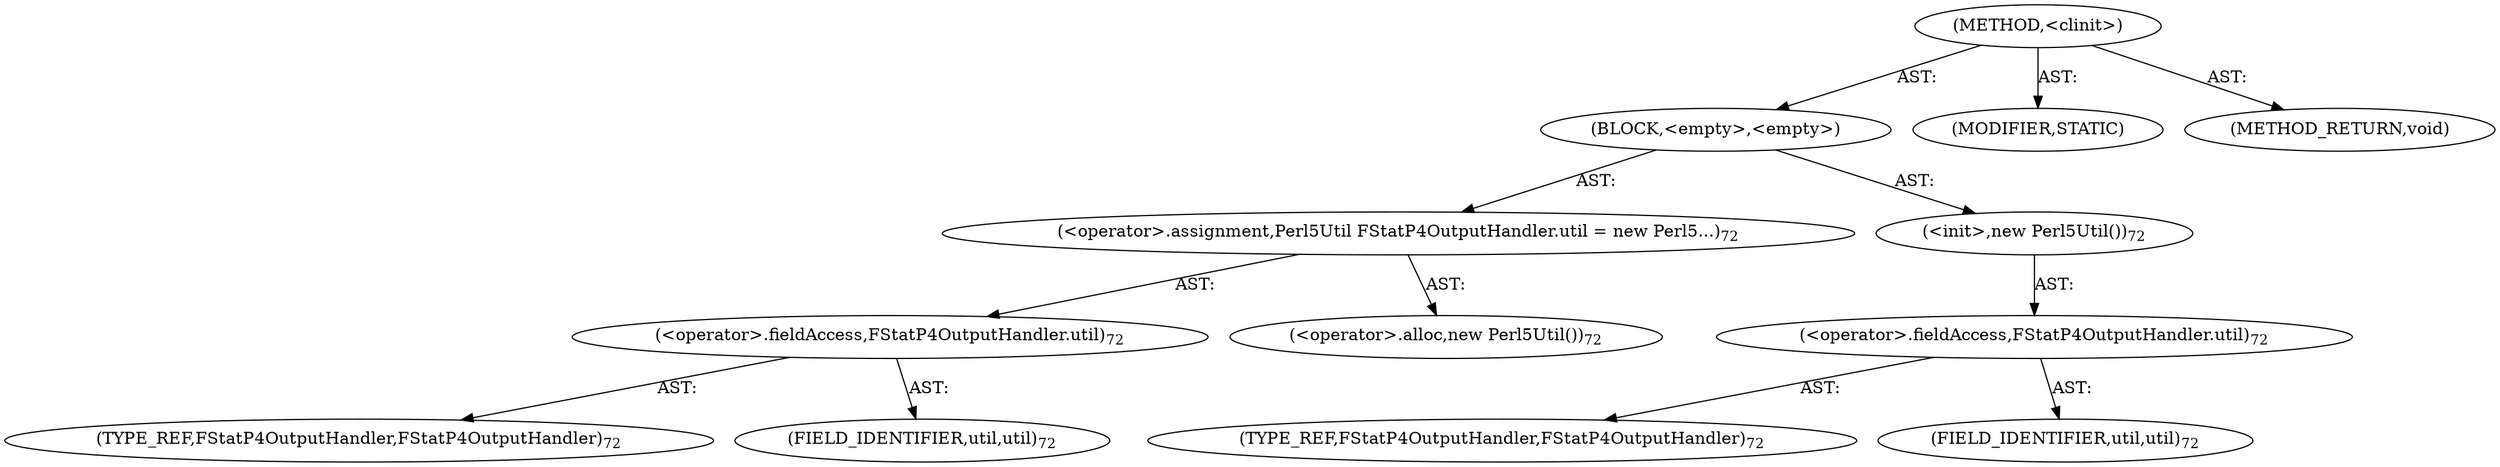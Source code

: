 digraph "&lt;clinit&gt;" {  
"111669149700" [label = <(METHOD,&lt;clinit&gt;)> ]
"25769803783" [label = <(BLOCK,&lt;empty&gt;,&lt;empty&gt;)> ]
"30064771106" [label = <(&lt;operator&gt;.assignment,Perl5Util FStatP4OutputHandler.util = new Perl5...)<SUB>72</SUB>> ]
"30064771107" [label = <(&lt;operator&gt;.fieldAccess,FStatP4OutputHandler.util)<SUB>72</SUB>> ]
"180388626436" [label = <(TYPE_REF,FStatP4OutputHandler,FStatP4OutputHandler)<SUB>72</SUB>> ]
"55834574865" [label = <(FIELD_IDENTIFIER,util,util)<SUB>72</SUB>> ]
"30064771108" [label = <(&lt;operator&gt;.alloc,new Perl5Util())<SUB>72</SUB>> ]
"30064771109" [label = <(&lt;init&gt;,new Perl5Util())<SUB>72</SUB>> ]
"30064771110" [label = <(&lt;operator&gt;.fieldAccess,FStatP4OutputHandler.util)<SUB>72</SUB>> ]
"180388626437" [label = <(TYPE_REF,FStatP4OutputHandler,FStatP4OutputHandler)<SUB>72</SUB>> ]
"55834574866" [label = <(FIELD_IDENTIFIER,util,util)<SUB>72</SUB>> ]
"133143986189" [label = <(MODIFIER,STATIC)> ]
"128849018884" [label = <(METHOD_RETURN,void)> ]
  "111669149700" -> "25769803783"  [ label = "AST: "] 
  "111669149700" -> "133143986189"  [ label = "AST: "] 
  "111669149700" -> "128849018884"  [ label = "AST: "] 
  "25769803783" -> "30064771106"  [ label = "AST: "] 
  "25769803783" -> "30064771109"  [ label = "AST: "] 
  "30064771106" -> "30064771107"  [ label = "AST: "] 
  "30064771106" -> "30064771108"  [ label = "AST: "] 
  "30064771107" -> "180388626436"  [ label = "AST: "] 
  "30064771107" -> "55834574865"  [ label = "AST: "] 
  "30064771109" -> "30064771110"  [ label = "AST: "] 
  "30064771110" -> "180388626437"  [ label = "AST: "] 
  "30064771110" -> "55834574866"  [ label = "AST: "] 
}
